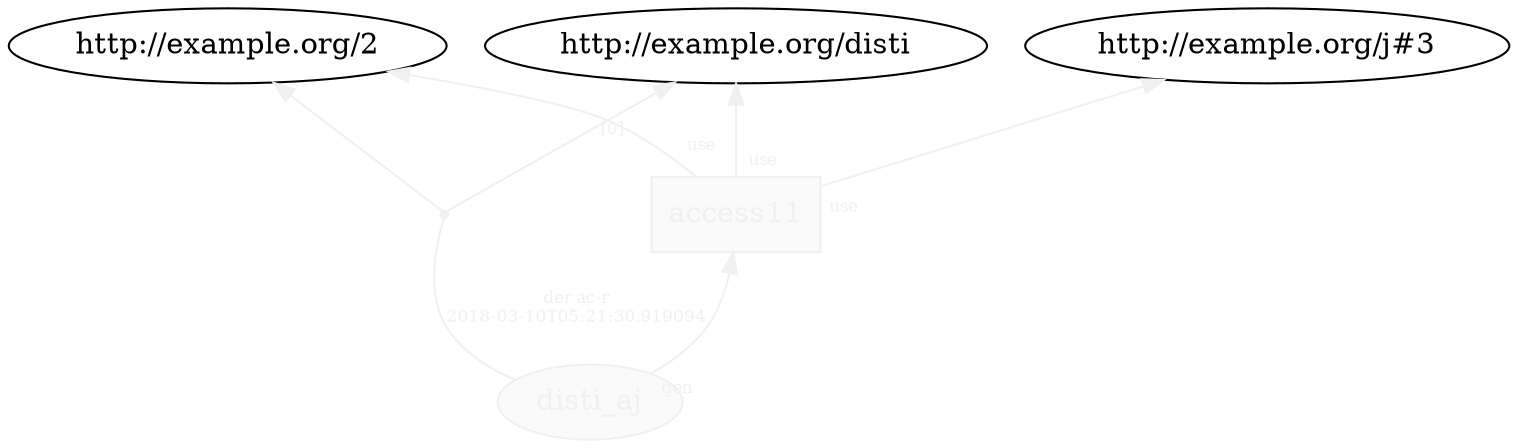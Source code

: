 digraph "PROV" { size="16,12"; rankdir="BT";
"http://example.org/disti_aj" [fillcolor="#FAFAFA",color="#F0F0F0",style="filled",fontcolor="#F0F0F0",label="disti_aj",URL="http://example.org/disti_aj"]
"http://example.org/access11" [fillcolor="#FAFAFA",color="#F0F0F0",shape="polygon",sides="4",style="filled",fontcolor="#F0F0F0",label="access11",URL="http://example.org/access11"]
"bn0" [shape="point",label="",fontcolor="#F0F0F0",color="#F0F0F0"]
"http://example.org/disti_aj" -> "bn0" [fontsize="8",distance="1.5",angle="60.0",rotation="20",label="der ac-r
2018-03-10T05:21:30.919094",arrowhead="none",fontcolor="#F0F0F0",color="#F0F0F0"]
"bn0" -> "http://example.org/disti" [fontsize="8",distance="1.5",angle="60.0",rotation="20",label="[0]",fontcolor="#F0F0F0",color="#F0F0F0"]
"bn0" -> "http://example.org/2" [fontcolor="#F0F0F0",color="#F0F0F0"]
"http://example.org/access11" -> "http://example.org/disti" [labelfontsize="8",labeldistance="1.5",labelangle="60.0",rotation="20",taillabel="use",fontcolor="#F0F0F0",color="#F0F0F0"]
"http://example.org/access11" -> "http://example.org/j#3" [labelfontsize="8",labeldistance="1.5",labelangle="60.0",rotation="20",taillabel="use",fontcolor="#F0F0F0",color="#F0F0F0"]
"http://example.org/access11" -> "http://example.org/2" [labelfontsize="8",labeldistance="1.5",labelangle="60.0",rotation="20",taillabel="use",fontcolor="#F0F0F0",color="#F0F0F0"]
"http://example.org/disti_aj" -> "http://example.org/access11" [labelfontsize="8",labeldistance="1.5",labelangle="60.0",rotation="20",taillabel="gen",fontcolor="#F0F0F0",color="#F0F0F0"]
}
